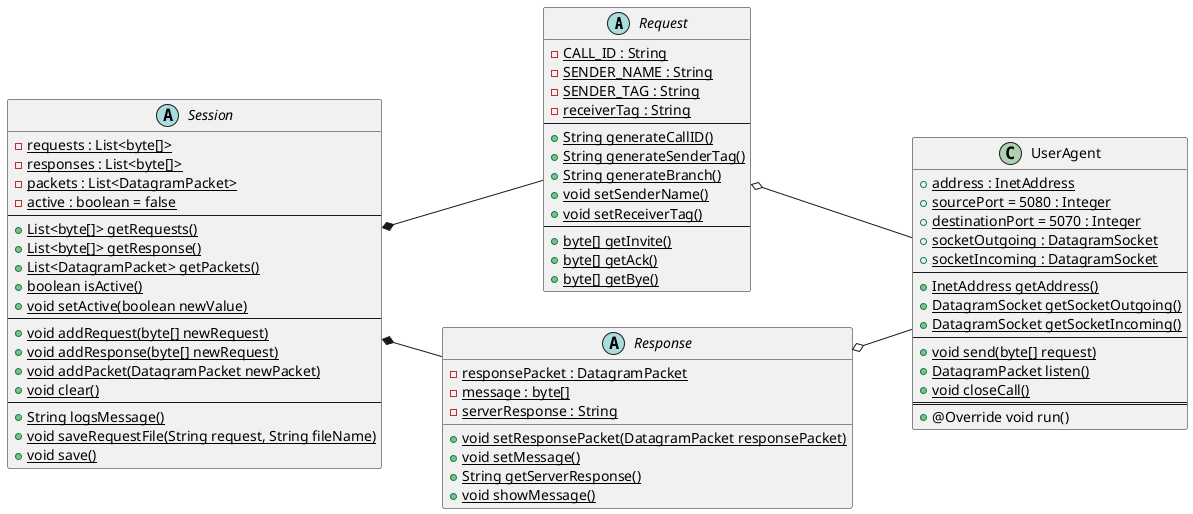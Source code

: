 @startuml
left to right direction
abstract class Request {
    - {static} CALL_ID : String
    - {static} SENDER_NAME : String
    - {static} SENDER_TAG : String
    - {static} receiverTag : String
    --
    + {static} String generateCallID()
    + {static} String generateSenderTag()
    + {static} String generateBranch()
    + {static} void setSenderName()
    + {static} void setReceiverTag()
    --
    + {static} byte[] getInvite()
    + {static} byte[] getAck()
    + {static} byte[] getBye()
}

abstract class Response {
    - {static} responsePacket : DatagramPacket
    - {static} message : byte[]
    - {static} serverResponse : String
    + {static} void setResponsePacket(DatagramPacket responsePacket)
    + {static} void setMessage()
    + {static} String getServerResponse()
    + {static} void showMessage()
}

class UserAgent{
    + {static} address : InetAddress
    + {static} sourcePort = 5080 : Integer
    + {static} destinationPort = 5070 : Integer
    + {static} socketOutgoing : DatagramSocket
    + {static} socketIncoming : DatagramSocket
    --
    + {static} InetAddress getAddress()
    + {static} DatagramSocket getSocketOutgoing()
    + {static} DatagramSocket getSocketIncoming()
    --
    + {static} void send(byte[] request)
    + {static} DatagramPacket listen()
    + {static} void closeCall()
    ==
    + @Override void run()
}

abstract class Session{
    - {static} requests : List<byte[]>
    - {static} responses : List<byte[]>
    - {static} packets : List<DatagramPacket>
    - {static} active : boolean = false
    --
    + {static} List<byte[]> getRequests()
    + {static} List<byte[]> getResponse()
    + {static} List<DatagramPacket> getPackets()
    + {static} boolean isActive()
    + {static} void setActive(boolean newValue)
    --
    + {static} void addRequest(byte[] newRequest)
    + {static} void addResponse(byte[] newRequest)
    + {static} void addPacket(DatagramPacket newPacket)
    + {static} void clear()
    --
    + {static} String logsMessage()
    + {static} void saveRequestFile(String request, String fileName)
    + {static} void save()
}

Session *-- Request
Session *-- Response
Request o-- UserAgent
Response o-- UserAgent

@enduml